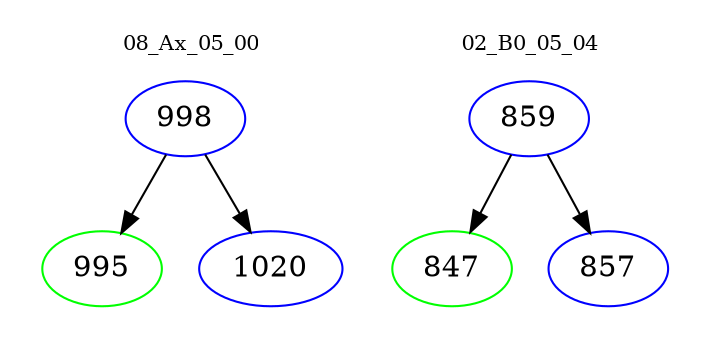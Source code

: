 digraph{
subgraph cluster_0 {
color = white
label = "08_Ax_05_00";
fontsize=10;
T0_998 [label="998", color="blue"]
T0_998 -> T0_995 [color="black"]
T0_995 [label="995", color="green"]
T0_998 -> T0_1020 [color="black"]
T0_1020 [label="1020", color="blue"]
}
subgraph cluster_1 {
color = white
label = "02_B0_05_04";
fontsize=10;
T1_859 [label="859", color="blue"]
T1_859 -> T1_847 [color="black"]
T1_847 [label="847", color="green"]
T1_859 -> T1_857 [color="black"]
T1_857 [label="857", color="blue"]
}
}
